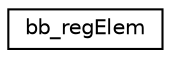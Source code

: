 digraph G
{
  edge [fontname="Helvetica",fontsize="10",labelfontname="Helvetica",labelfontsize="10"];
  node [fontname="Helvetica",fontsize="10",shape=record];
  rankdir=LR;
  Node1 [label="bb_regElem",height=0.2,width=0.4,color="black", fillcolor="white", style="filled",URL="$structbb__regElem.html"];
}
